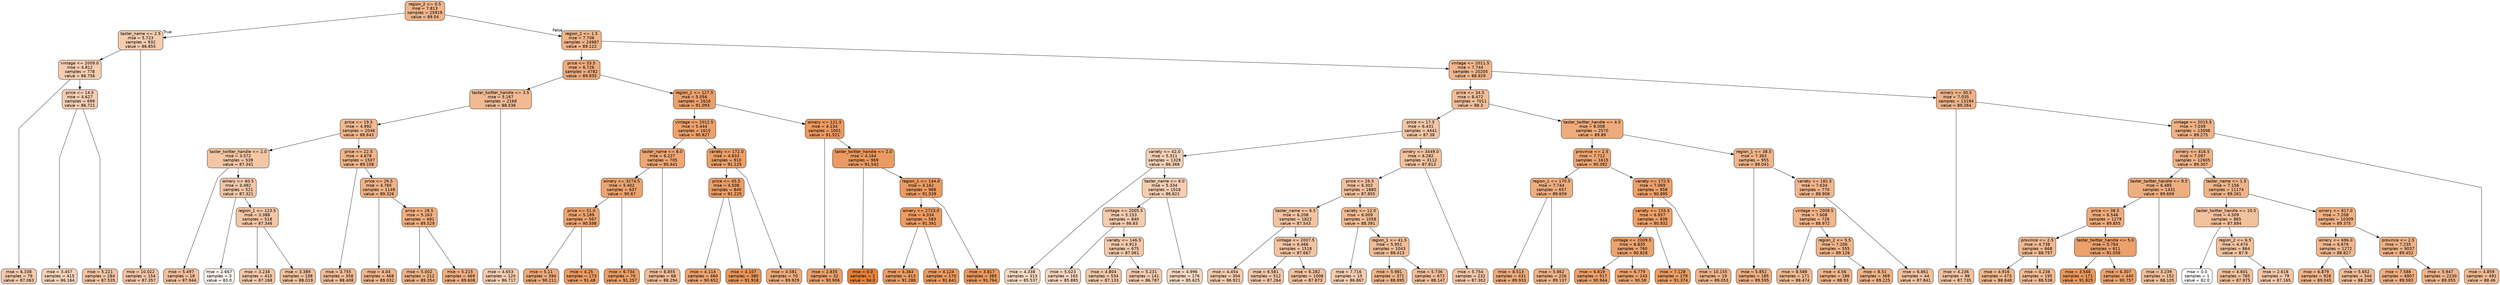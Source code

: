 digraph Tree {
node [shape=box, style="filled, rounded", color="black", fontname=helvetica] ;
graph [ranksep=equally, splines=polyline] ;
edge [fontname=helvetica] ;
0 [label="region_2 <= 0.5\nmse = 7.813\nsamples = 25919\nvalue = 89.04", fillcolor="#e5813996"] ;
1 [label="taster_name <= 2.5\nmse = 5.723\nsamples = 932\nvalue = 86.855", fillcolor="#e5813967"] ;
0 -> 1 [labeldistance=2.5, labelangle=45, headlabel="True"] ;
2 [label="vintage <= 2009.0\nmse = 4.812\nsamples = 778\nvalue = 86.756", fillcolor="#e5813965"] ;
1 -> 2 ;
3 [label="mse = 6.338\nsamples = 79\nvalue = 87.063", fillcolor="#e581396c"] ;
2 -> 3 ;
4 [label="price <= 14.5\nmse = 4.627\nsamples = 699\nvalue = 86.721", fillcolor="#e5813964"] ;
2 -> 4 ;
5 [label="mse = 3.457\nsamples = 415\nvalue = 86.164", fillcolor="#e5813958"] ;
4 -> 5 ;
6 [label="mse = 5.221\nsamples = 284\nvalue = 87.535", fillcolor="#e5813976"] ;
4 -> 6 ;
7 [label="mse = 10.022\nsamples = 154\nvalue = 87.357", fillcolor="#e5813972"] ;
1 -> 7 ;
8 [label="region_2 <= 1.5\nmse = 7.706\nsamples = 24987\nvalue = 89.122", fillcolor="#e5813997"] ;
0 -> 8 [labeldistance=2.5, labelangle=-45, headlabel="False"] ;
9 [label="price <= 33.5\nmse = 6.726\nsamples = 4782\nvalue = 89.935", fillcolor="#e58139a9"] ;
8 -> 9 ;
10 [label="taster_twitter_handle <= 3.5\nmse = 5.167\nsamples = 2166\nvalue = 88.536", fillcolor="#e581398b"] ;
9 -> 10 ;
11 [label="price <= 19.5\nmse = 4.992\nsamples = 2046\nvalue = 88.643", fillcolor="#e581398d"] ;
10 -> 11 ;
12 [label="taster_twitter_handle <= 2.0\nmse = 3.572\nsamples = 539\nvalue = 87.341", fillcolor="#e5813972"] ;
11 -> 12 ;
13 [label="mse = 5.497\nsamples = 18\nvalue = 87.944", fillcolor="#e581397e"] ;
12 -> 13 ;
14 [label="winery <= 60.5\nmse = 3.492\nsamples = 521\nvalue = 87.321", fillcolor="#e5813971"] ;
12 -> 14 ;
15 [label="mse = 2.667\nsamples = 3\nvalue = 83.0", fillcolor="#e5813915"] ;
14 -> 15 ;
16 [label="region_1 <= 123.5\nmse = 3.388\nsamples = 518\nvalue = 87.346", fillcolor="#e5813972"] ;
14 -> 16 ;
17 [label="mse = 3.238\nsamples = 410\nvalue = 87.168", fillcolor="#e581396e"] ;
16 -> 17 ;
18 [label="mse = 3.389\nsamples = 108\nvalue = 88.019", fillcolor="#e5813980"] ;
16 -> 18 ;
19 [label="price <= 22.5\nmse = 4.678\nsamples = 1507\nvalue = 89.108", fillcolor="#e5813997"] ;
11 -> 19 ;
20 [label="mse = 3.755\nsamples = 358\nvalue = 88.408", fillcolor="#e5813988"] ;
19 -> 20 ;
21 [label="price <= 26.5\nmse = 4.765\nsamples = 1149\nvalue = 89.326", fillcolor="#e581399c"] ;
19 -> 21 ;
22 [label="mse = 4.04\nsamples = 468\nvalue = 89.032", fillcolor="#e5813995"] ;
21 -> 22 ;
23 [label="price <= 28.5\nmse = 5.163\nsamples = 681\nvalue = 89.529", fillcolor="#e58139a0"] ;
21 -> 23 ;
24 [label="mse = 5.002\nsamples = 212\nvalue = 89.354", fillcolor="#e581399c"] ;
23 -> 24 ;
25 [label="mse = 5.215\nsamples = 469\nvalue = 89.608", fillcolor="#e58139a2"] ;
23 -> 25 ;
26 [label="mse = 4.653\nsamples = 120\nvalue = 86.717", fillcolor="#e5813964"] ;
10 -> 26 ;
27 [label="region_1 <= 127.5\nmse = 5.056\nsamples = 2616\nvalue = 91.093", fillcolor="#e58139c1"] ;
9 -> 27 ;
28 [label="vintage <= 2012.5\nmse = 5.444\nsamples = 1615\nvalue = 90.827", fillcolor="#e58139bc"] ;
27 -> 28 ;
29 [label="taster_name <= 8.0\nmse = 6.227\nsamples = 705\nvalue = 90.441", fillcolor="#e58139b3"] ;
28 -> 29 ;
30 [label="winery <= 3274.5\nmse = 5.402\nsamples = 637\nvalue = 90.67", fillcolor="#e58139b8"] ;
29 -> 30 ;
31 [label="price <= 51.0\nmse = 5.189\nsamples = 567\nvalue = 90.598", fillcolor="#e58139b7"] ;
30 -> 31 ;
32 [label="mse = 5.11\nsamples = 394\nvalue = 90.211", fillcolor="#e58139ae"] ;
31 -> 32 ;
33 [label="mse = 4.25\nsamples = 173\nvalue = 91.48", fillcolor="#e58139c9"] ;
31 -> 33 ;
34 [label="mse = 6.734\nsamples = 70\nvalue = 91.257", fillcolor="#e58139c5"] ;
30 -> 34 ;
35 [label="mse = 8.855\nsamples = 68\nvalue = 88.294", fillcolor="#e5813986"] ;
29 -> 35 ;
36 [label="variety <= 172.0\nmse = 4.633\nsamples = 910\nvalue = 91.125", fillcolor="#e58139c2"] ;
28 -> 36 ;
37 [label="price <= 45.5\nmse = 4.508\nsamples = 840\nvalue = 91.225", fillcolor="#e58139c4"] ;
36 -> 37 ;
38 [label="mse = 4.114\nsamples = 460\nvalue = 90.652", fillcolor="#e58139b8"] ;
37 -> 38 ;
39 [label="mse = 4.107\nsamples = 380\nvalue = 91.918", fillcolor="#e58139d3"] ;
37 -> 39 ;
40 [label="mse = 4.581\nsamples = 70\nvalue = 89.929", fillcolor="#e58139a8"] ;
36 -> 40 ;
41 [label="winery <= 121.5\nmse = 4.134\nsamples = 1001\nvalue = 91.521", fillcolor="#e58139ca"] ;
27 -> 41 ;
42 [label="mse = 2.835\nsamples = 32\nvalue = 90.906", fillcolor="#e58139bd"] ;
41 -> 42 ;
43 [label="taster_twitter_handle <= 2.0\nmse = 4.164\nsamples = 969\nvalue = 91.542", fillcolor="#e58139cb"] ;
41 -> 43 ;
44 [label="mse = 0.0\nsamples = 1\nvalue = 94.0", fillcolor="#e58139ff"] ;
43 -> 44 ;
45 [label="region_1 <= 144.0\nmse = 4.162\nsamples = 968\nvalue = 91.539", fillcolor="#e58139cb"] ;
43 -> 45 ;
46 [label="winery <= 2723.0\nmse = 4.334\nsamples = 583\nvalue = 91.391", fillcolor="#e58139c8"] ;
45 -> 46 ;
47 [label="mse = 4.384\nsamples = 413\nvalue = 91.288", fillcolor="#e58139c5"] ;
46 -> 47 ;
48 [label="mse = 4.124\nsamples = 170\nvalue = 91.641", fillcolor="#e58139cd"] ;
46 -> 48 ;
49 [label="mse = 3.817\nsamples = 385\nvalue = 91.764", fillcolor="#e58139cf"] ;
45 -> 49 ;
50 [label="vintage <= 2011.5\nmse = 7.744\nsamples = 20205\nvalue = 88.929", fillcolor="#e5813993"] ;
8 -> 50 ;
51 [label="price <= 34.5\nmse = 8.472\nsamples = 7011\nvalue = 88.3", fillcolor="#e5813986"] ;
50 -> 51 ;
52 [label="price <= 17.5\nmse = 6.431\nsamples = 4441\nvalue = 87.38", fillcolor="#e5813972"] ;
51 -> 52 ;
53 [label="variety <= 42.0\nmse = 5.311\nsamples = 1329\nvalue = 86.366", fillcolor="#e581395d"] ;
52 -> 53 ;
54 [label="mse = 4.338\nsamples = 313\nvalue = 85.537", fillcolor="#e581394b"] ;
53 -> 54 ;
55 [label="taster_name <= 8.0\nmse = 5.334\nsamples = 1016\nvalue = 86.621", fillcolor="#e5813962"] ;
53 -> 55 ;
56 [label="vintage <= 2005.5\nmse = 5.153\nsamples = 840\nvalue = 86.83", fillcolor="#e5813967"] ;
55 -> 56 ;
57 [label="mse = 5.023\nsamples = 165\nvalue = 85.885", fillcolor="#e5813953"] ;
56 -> 57 ;
58 [label="variety <= 146.5\nmse = 4.913\nsamples = 675\nvalue = 87.061", fillcolor="#e581396c"] ;
56 -> 58 ;
59 [label="mse = 4.804\nsamples = 534\nvalue = 87.133", fillcolor="#e581396d"] ;
58 -> 59 ;
60 [label="mse = 5.231\nsamples = 141\nvalue = 86.787", fillcolor="#e5813966"] ;
58 -> 60 ;
61 [label="mse = 4.996\nsamples = 176\nvalue = 85.625", fillcolor="#e581394d"] ;
55 -> 61 ;
62 [label="winery <= 3449.0\nmse = 6.282\nsamples = 3112\nvalue = 87.813", fillcolor="#e581397c"] ;
52 -> 62 ;
63 [label="price <= 26.5\nmse = 6.302\nsamples = 2880\nvalue = 87.855", fillcolor="#e581397c"] ;
62 -> 63 ;
64 [label="taster_name <= 6.5\nmse = 6.208\nsamples = 1822\nvalue = 87.543", fillcolor="#e5813976"] ;
63 -> 64 ;
65 [label="mse = 4.454\nsamples = 304\nvalue = 86.921", fillcolor="#e5813969"] ;
64 -> 65 ;
66 [label="vintage <= 2007.5\nmse = 6.466\nsamples = 1518\nvalue = 87.667", fillcolor="#e5813978"] ;
64 -> 66 ;
67 [label="mse = 6.581\nsamples = 512\nvalue = 87.264", fillcolor="#e5813970"] ;
66 -> 67 ;
68 [label="mse = 6.282\nsamples = 1006\nvalue = 87.873", fillcolor="#e581397d"] ;
66 -> 68 ;
69 [label="variety <= 12.0\nmse = 6.009\nsamples = 1058\nvalue = 88.391", fillcolor="#e5813988"] ;
63 -> 69 ;
70 [label="mse = 7.716\nsamples = 15\nvalue = 86.867", fillcolor="#e5813967"] ;
69 -> 70 ;
71 [label="region_1 <= 41.5\nmse = 5.951\nsamples = 1043\nvalue = 88.413", fillcolor="#e5813988"] ;
69 -> 71 ;
72 [label="mse = 5.981\nsamples = 371\nvalue = 88.895", fillcolor="#e5813993"] ;
71 -> 72 ;
73 [label="mse = 5.736\nsamples = 672\nvalue = 88.147", fillcolor="#e5813983"] ;
71 -> 73 ;
74 [label="mse = 5.754\nsamples = 232\nvalue = 87.302", fillcolor="#e5813971"] ;
62 -> 74 ;
75 [label="taster_twitter_handle <= 4.5\nmse = 8.008\nsamples = 2570\nvalue = 89.89", fillcolor="#e58139a8"] ;
51 -> 75 ;
76 [label="province <= 2.5\nmse = 7.712\nsamples = 1615\nvalue = 90.392", fillcolor="#e58139b2"] ;
75 -> 76 ;
77 [label="region_1 <= 170.5\nmse = 7.744\nsamples = 657\nvalue = 89.659", fillcolor="#e58139a3"] ;
76 -> 77 ;
78 [label="mse = 8.513\nsamples = 431\nvalue = 89.933", fillcolor="#e58139a9"] ;
77 -> 78 ;
79 [label="mse = 5.862\nsamples = 226\nvalue = 89.137", fillcolor="#e5813998"] ;
77 -> 79 ;
80 [label="variety <= 172.5\nmse = 7.069\nsamples = 958\nvalue = 90.895", fillcolor="#e58139bd"] ;
76 -> 80 ;
81 [label="variety <= 155.5\nmse = 6.937\nsamples = 939\nvalue = 90.932", fillcolor="#e58139be"] ;
80 -> 81 ;
82 [label="vintage <= 2009.5\nmse = 6.835\nsamples = 760\nvalue = 90.828", fillcolor="#e58139bc"] ;
81 -> 82 ;
83 [label="mse = 6.819\nsamples = 517\nvalue = 90.944", fillcolor="#e58139be"] ;
82 -> 83 ;
84 [label="mse = 6.779\nsamples = 243\nvalue = 90.58", fillcolor="#e58139b6"] ;
82 -> 84 ;
85 [label="mse = 7.128\nsamples = 179\nvalue = 91.374", fillcolor="#e58139c7"] ;
81 -> 85 ;
86 [label="mse = 10.155\nsamples = 19\nvalue = 89.053", fillcolor="#e5813996"] ;
80 -> 86 ;
87 [label="region_1 <= 38.5\nmse = 7.363\nsamples = 955\nvalue = 89.041", fillcolor="#e5813996"] ;
75 -> 87 ;
88 [label="mse = 5.852\nsamples = 185\nvalue = 89.595", fillcolor="#e58139a1"] ;
87 -> 88 ;
89 [label="variety <= 182.5\nmse = 7.634\nsamples = 770\nvalue = 88.908", fillcolor="#e5813993"] ;
87 -> 89 ;
90 [label="vintage <= 2009.5\nmse = 7.608\nsamples = 726\nvalue = 88.972", fillcolor="#e5813994"] ;
89 -> 90 ;
91 [label="mse = 8.588\nsamples = 171\nvalue = 88.474", fillcolor="#e581398a"] ;
90 -> 91 ;
92 [label="region_2 <= 5.5\nmse = 7.206\nsamples = 555\nvalue = 89.126", fillcolor="#e5813997"] ;
90 -> 92 ;
93 [label="mse = 4.56\nsamples = 186\nvalue = 88.93", fillcolor="#e5813993"] ;
92 -> 93 ;
94 [label="mse = 8.51\nsamples = 369\nvalue = 89.225", fillcolor="#e581399a"] ;
92 -> 94 ;
95 [label="mse = 6.861\nsamples = 44\nvalue = 87.841", fillcolor="#e581397c"] ;
89 -> 95 ;
96 [label="winery <= 30.5\nmse = 7.035\nsamples = 13194\nvalue = 89.264", fillcolor="#e581399a"] ;
50 -> 96 ;
97 [label="mse = 4.236\nsamples = 98\nvalue = 87.735", fillcolor="#e581397a"] ;
96 -> 97 ;
98 [label="vintage <= 2015.5\nmse = 7.039\nsamples = 13096\nvalue = 89.275", fillcolor="#e581399b"] ;
96 -> 98 ;
99 [label="winery <= 416.5\nmse = 7.097\nsamples = 12605\nvalue = 89.307", fillcolor="#e581399b"] ;
98 -> 99 ;
100 [label="taster_twitter_handle <= 9.5\nmse = 6.485\nsamples = 1431\nvalue = 89.669", fillcolor="#e58139a3"] ;
99 -> 100 ;
101 [label="price <= 38.5\nmse = 6.546\nsamples = 1279\nvalue = 89.855", fillcolor="#e58139a7"] ;
100 -> 101 ;
102 [label="province <= 2.5\nmse = 4.738\nsamples = 668\nvalue = 88.757", fillcolor="#e5813990"] ;
101 -> 102 ;
103 [label="mse = 4.916\nsamples = 473\nvalue = 88.848", fillcolor="#e5813992"] ;
102 -> 103 ;
104 [label="mse = 4.238\nsamples = 195\nvalue = 88.538", fillcolor="#e581398b"] ;
102 -> 104 ;
105 [label="taster_twitter_handle <= 5.0\nmse = 5.764\nsamples = 611\nvalue = 91.056", fillcolor="#e58139c0"] ;
101 -> 105 ;
106 [label="mse = 3.548\nsamples = 171\nvalue = 91.825", fillcolor="#e58139d1"] ;
105 -> 106 ;
107 [label="mse = 6.307\nsamples = 440\nvalue = 90.757", fillcolor="#e58139ba"] ;
105 -> 107 ;
108 [label="mse = 3.239\nsamples = 152\nvalue = 88.105", fillcolor="#e5813982"] ;
100 -> 108 ;
109 [label="taster_name <= 1.5\nmse = 7.156\nsamples = 11174\nvalue = 89.261", fillcolor="#e581399a"] ;
99 -> 109 ;
110 [label="taster_twitter_handle <= 10.5\nmse = 4.509\nsamples = 865\nvalue = 87.894", fillcolor="#e581397d"] ;
109 -> 110 ;
111 [label="mse = 0.0\nsamples = 1\nvalue = 82.0", fillcolor="#e5813900"] ;
110 -> 111 ;
112 [label="region_2 <= 6.5\nmse = 4.474\nsamples = 864\nvalue = 87.9", fillcolor="#e581397d"] ;
110 -> 112 ;
113 [label="mse = 4.601\nsamples = 785\nvalue = 87.975", fillcolor="#e581397f"] ;
112 -> 113 ;
114 [label="mse = 2.618\nsamples = 79\nvalue = 87.165", fillcolor="#e581396e"] ;
112 -> 114 ;
115 [label="winery <= 817.0\nmse = 7.208\nsamples = 10309\nvalue = 89.375", fillcolor="#e581399d"] ;
109 -> 115 ;
116 [label="winery <= 696.0\nmse = 6.676\nsamples = 1272\nvalue = 88.827", fillcolor="#e5813991"] ;
115 -> 116 ;
117 [label="mse = 6.879\nsamples = 928\nvalue = 89.045", fillcolor="#e5813996"] ;
116 -> 117 ;
118 [label="mse = 5.652\nsamples = 344\nvalue = 88.238", fillcolor="#e5813985"] ;
116 -> 118 ;
119 [label="province <= 2.5\nmse = 7.235\nsamples = 9037\nvalue = 89.452", fillcolor="#e581399e"] ;
115 -> 119 ;
120 [label="mse = 7.588\nsamples = 6807\nvalue = 89.583", fillcolor="#e58139a1"] ;
119 -> 120 ;
121 [label="mse = 5.947\nsamples = 2230\nvalue = 89.055", fillcolor="#e5813996"] ;
119 -> 121 ;
122 [label="mse = 4.859\nsamples = 491\nvalue = 88.46", fillcolor="#e5813989"] ;
98 -> 122 ;
{rank=same ; 0} ;
{rank=same ; 1; 8} ;
{rank=same ; 2; 9; 50} ;
{rank=same ; 4; 10; 27; 51; 96} ;
{rank=same ; 11; 28; 41; 52; 75; 98} ;
{rank=same ; 12; 19; 29; 36; 43; 53; 62; 76; 87; 99} ;
{rank=same ; 14; 21; 30; 37; 45; 55; 63; 77; 80; 89; 100; 109} ;
{rank=same ; 16; 23; 31; 46; 56; 64; 69; 81; 90; 101; 110; 115} ;
{rank=same ; 58; 66; 71; 82; 92; 102; 105; 112; 116; 119} ;
{rank=same ; 3; 5; 6; 7; 13; 15; 17; 18; 20; 22; 24; 25; 26; 32; 33; 34; 35; 38; 39; 40; 42; 44; 47; 48; 49; 54; 57; 59; 60; 61; 65; 67; 68; 70; 72; 73; 74; 78; 79; 83; 84; 85; 86; 88; 91; 93; 94; 95; 97; 103; 104; 106; 107; 108; 111; 113; 114; 117; 118; 120; 121; 122} ;
}